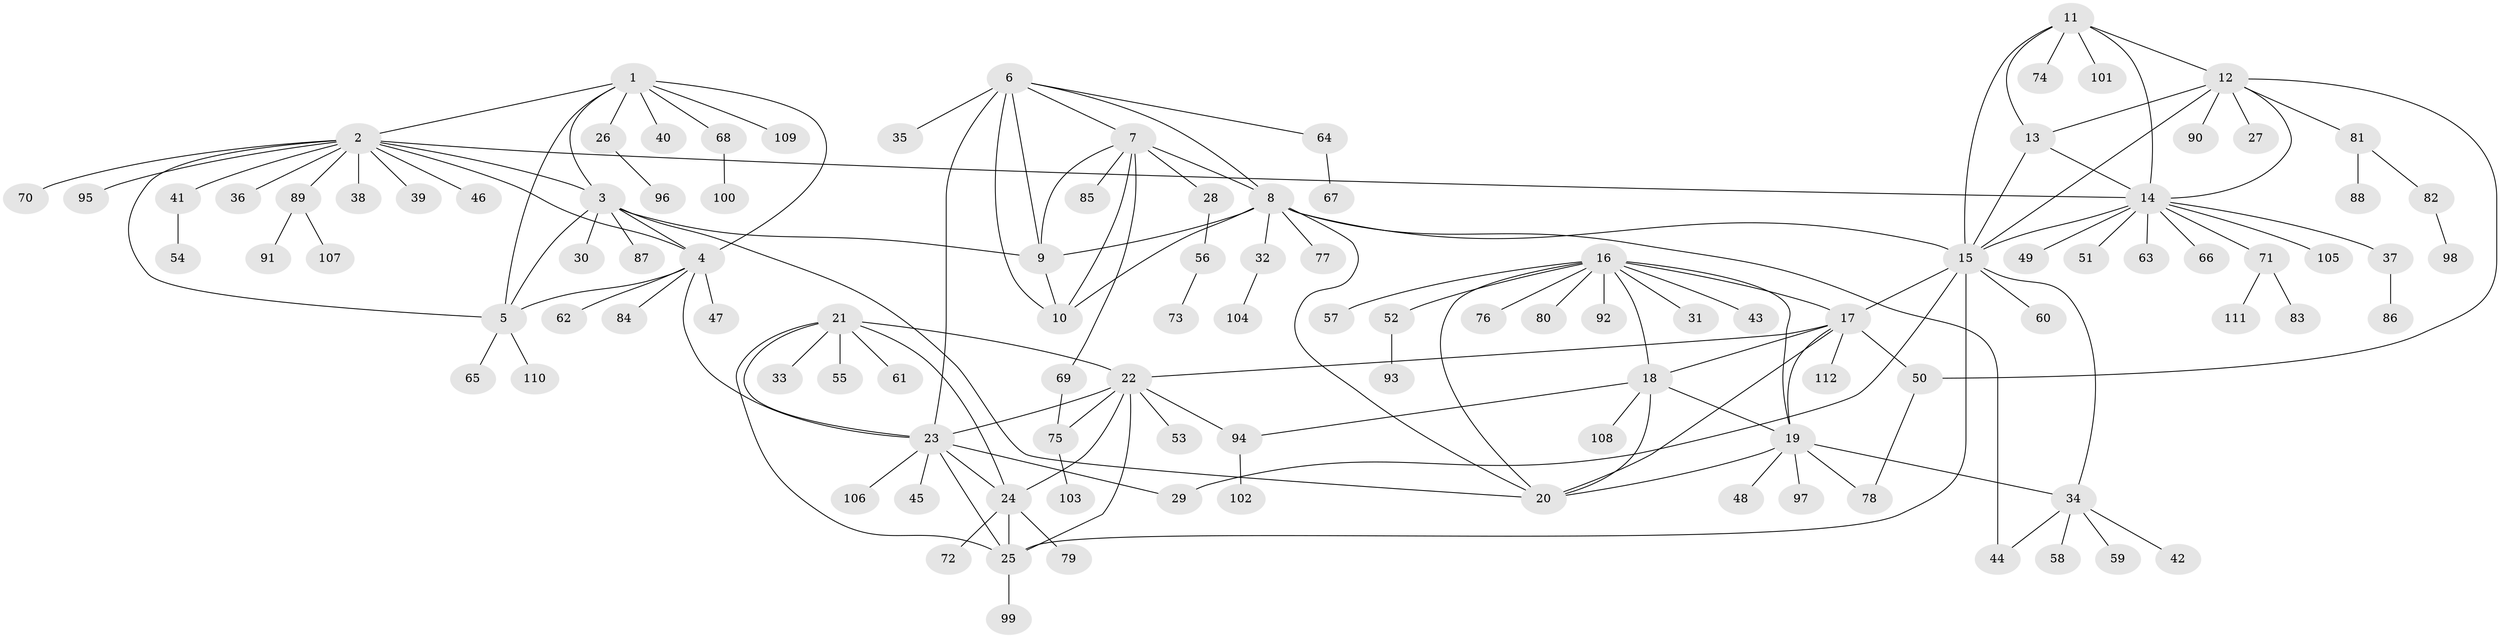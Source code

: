 // Generated by graph-tools (version 1.1) at 2025/11/02/27/25 16:11:38]
// undirected, 112 vertices, 154 edges
graph export_dot {
graph [start="1"]
  node [color=gray90,style=filled];
  1;
  2;
  3;
  4;
  5;
  6;
  7;
  8;
  9;
  10;
  11;
  12;
  13;
  14;
  15;
  16;
  17;
  18;
  19;
  20;
  21;
  22;
  23;
  24;
  25;
  26;
  27;
  28;
  29;
  30;
  31;
  32;
  33;
  34;
  35;
  36;
  37;
  38;
  39;
  40;
  41;
  42;
  43;
  44;
  45;
  46;
  47;
  48;
  49;
  50;
  51;
  52;
  53;
  54;
  55;
  56;
  57;
  58;
  59;
  60;
  61;
  62;
  63;
  64;
  65;
  66;
  67;
  68;
  69;
  70;
  71;
  72;
  73;
  74;
  75;
  76;
  77;
  78;
  79;
  80;
  81;
  82;
  83;
  84;
  85;
  86;
  87;
  88;
  89;
  90;
  91;
  92;
  93;
  94;
  95;
  96;
  97;
  98;
  99;
  100;
  101;
  102;
  103;
  104;
  105;
  106;
  107;
  108;
  109;
  110;
  111;
  112;
  1 -- 2;
  1 -- 3;
  1 -- 4;
  1 -- 5;
  1 -- 26;
  1 -- 40;
  1 -- 68;
  1 -- 109;
  2 -- 3;
  2 -- 4;
  2 -- 5;
  2 -- 14;
  2 -- 36;
  2 -- 38;
  2 -- 39;
  2 -- 41;
  2 -- 46;
  2 -- 70;
  2 -- 89;
  2 -- 95;
  3 -- 4;
  3 -- 5;
  3 -- 9;
  3 -- 20;
  3 -- 30;
  3 -- 87;
  4 -- 5;
  4 -- 23;
  4 -- 47;
  4 -- 62;
  4 -- 84;
  5 -- 65;
  5 -- 110;
  6 -- 7;
  6 -- 8;
  6 -- 9;
  6 -- 10;
  6 -- 23;
  6 -- 35;
  6 -- 64;
  7 -- 8;
  7 -- 9;
  7 -- 10;
  7 -- 28;
  7 -- 69;
  7 -- 85;
  8 -- 9;
  8 -- 10;
  8 -- 15;
  8 -- 20;
  8 -- 32;
  8 -- 44;
  8 -- 77;
  9 -- 10;
  11 -- 12;
  11 -- 13;
  11 -- 14;
  11 -- 15;
  11 -- 74;
  11 -- 101;
  12 -- 13;
  12 -- 14;
  12 -- 15;
  12 -- 27;
  12 -- 50;
  12 -- 81;
  12 -- 90;
  13 -- 14;
  13 -- 15;
  14 -- 15;
  14 -- 37;
  14 -- 49;
  14 -- 51;
  14 -- 63;
  14 -- 66;
  14 -- 71;
  14 -- 105;
  15 -- 17;
  15 -- 25;
  15 -- 29;
  15 -- 34;
  15 -- 60;
  16 -- 17;
  16 -- 18;
  16 -- 19;
  16 -- 20;
  16 -- 31;
  16 -- 43;
  16 -- 52;
  16 -- 57;
  16 -- 76;
  16 -- 80;
  16 -- 92;
  17 -- 18;
  17 -- 19;
  17 -- 20;
  17 -- 22;
  17 -- 50;
  17 -- 112;
  18 -- 19;
  18 -- 20;
  18 -- 94;
  18 -- 108;
  19 -- 20;
  19 -- 34;
  19 -- 48;
  19 -- 78;
  19 -- 97;
  21 -- 22;
  21 -- 23;
  21 -- 24;
  21 -- 25;
  21 -- 33;
  21 -- 55;
  21 -- 61;
  22 -- 23;
  22 -- 24;
  22 -- 25;
  22 -- 53;
  22 -- 75;
  22 -- 94;
  23 -- 24;
  23 -- 25;
  23 -- 29;
  23 -- 45;
  23 -- 106;
  24 -- 25;
  24 -- 72;
  24 -- 79;
  25 -- 99;
  26 -- 96;
  28 -- 56;
  32 -- 104;
  34 -- 42;
  34 -- 44;
  34 -- 58;
  34 -- 59;
  37 -- 86;
  41 -- 54;
  50 -- 78;
  52 -- 93;
  56 -- 73;
  64 -- 67;
  68 -- 100;
  69 -- 75;
  71 -- 83;
  71 -- 111;
  75 -- 103;
  81 -- 82;
  81 -- 88;
  82 -- 98;
  89 -- 91;
  89 -- 107;
  94 -- 102;
}
